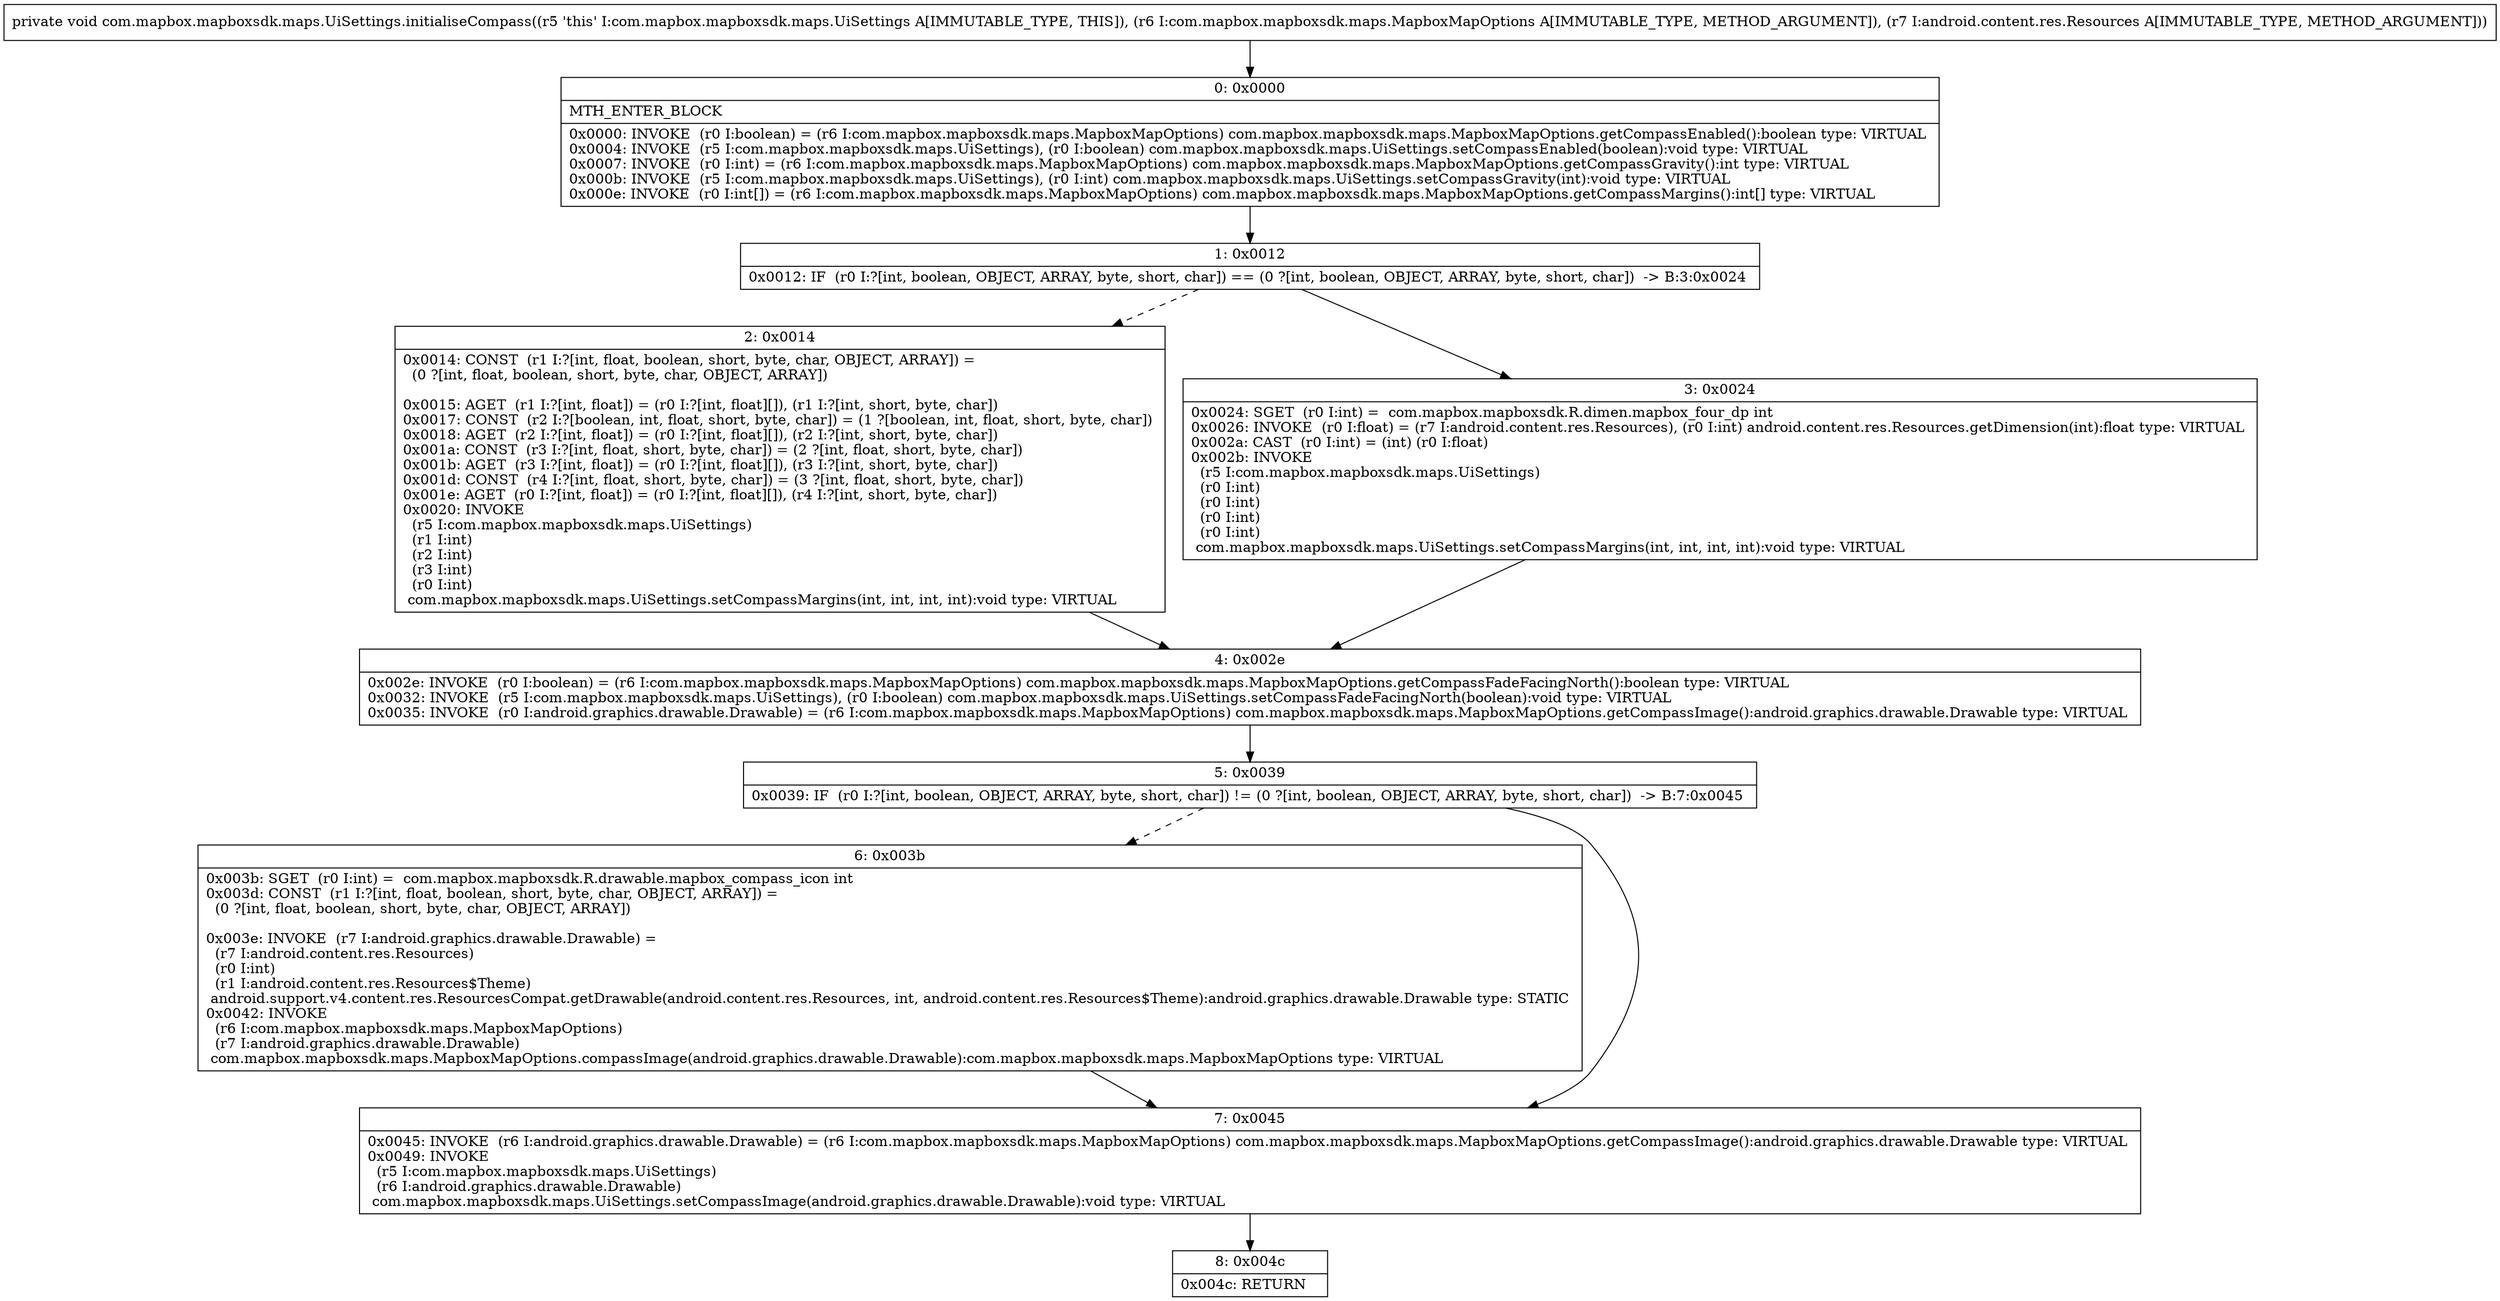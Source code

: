 digraph "CFG forcom.mapbox.mapboxsdk.maps.UiSettings.initialiseCompass(Lcom\/mapbox\/mapboxsdk\/maps\/MapboxMapOptions;Landroid\/content\/res\/Resources;)V" {
Node_0 [shape=record,label="{0\:\ 0x0000|MTH_ENTER_BLOCK\l|0x0000: INVOKE  (r0 I:boolean) = (r6 I:com.mapbox.mapboxsdk.maps.MapboxMapOptions) com.mapbox.mapboxsdk.maps.MapboxMapOptions.getCompassEnabled():boolean type: VIRTUAL \l0x0004: INVOKE  (r5 I:com.mapbox.mapboxsdk.maps.UiSettings), (r0 I:boolean) com.mapbox.mapboxsdk.maps.UiSettings.setCompassEnabled(boolean):void type: VIRTUAL \l0x0007: INVOKE  (r0 I:int) = (r6 I:com.mapbox.mapboxsdk.maps.MapboxMapOptions) com.mapbox.mapboxsdk.maps.MapboxMapOptions.getCompassGravity():int type: VIRTUAL \l0x000b: INVOKE  (r5 I:com.mapbox.mapboxsdk.maps.UiSettings), (r0 I:int) com.mapbox.mapboxsdk.maps.UiSettings.setCompassGravity(int):void type: VIRTUAL \l0x000e: INVOKE  (r0 I:int[]) = (r6 I:com.mapbox.mapboxsdk.maps.MapboxMapOptions) com.mapbox.mapboxsdk.maps.MapboxMapOptions.getCompassMargins():int[] type: VIRTUAL \l}"];
Node_1 [shape=record,label="{1\:\ 0x0012|0x0012: IF  (r0 I:?[int, boolean, OBJECT, ARRAY, byte, short, char]) == (0 ?[int, boolean, OBJECT, ARRAY, byte, short, char])  \-\> B:3:0x0024 \l}"];
Node_2 [shape=record,label="{2\:\ 0x0014|0x0014: CONST  (r1 I:?[int, float, boolean, short, byte, char, OBJECT, ARRAY]) = \l  (0 ?[int, float, boolean, short, byte, char, OBJECT, ARRAY])\l \l0x0015: AGET  (r1 I:?[int, float]) = (r0 I:?[int, float][]), (r1 I:?[int, short, byte, char]) \l0x0017: CONST  (r2 I:?[boolean, int, float, short, byte, char]) = (1 ?[boolean, int, float, short, byte, char]) \l0x0018: AGET  (r2 I:?[int, float]) = (r0 I:?[int, float][]), (r2 I:?[int, short, byte, char]) \l0x001a: CONST  (r3 I:?[int, float, short, byte, char]) = (2 ?[int, float, short, byte, char]) \l0x001b: AGET  (r3 I:?[int, float]) = (r0 I:?[int, float][]), (r3 I:?[int, short, byte, char]) \l0x001d: CONST  (r4 I:?[int, float, short, byte, char]) = (3 ?[int, float, short, byte, char]) \l0x001e: AGET  (r0 I:?[int, float]) = (r0 I:?[int, float][]), (r4 I:?[int, short, byte, char]) \l0x0020: INVOKE  \l  (r5 I:com.mapbox.mapboxsdk.maps.UiSettings)\l  (r1 I:int)\l  (r2 I:int)\l  (r3 I:int)\l  (r0 I:int)\l com.mapbox.mapboxsdk.maps.UiSettings.setCompassMargins(int, int, int, int):void type: VIRTUAL \l}"];
Node_3 [shape=record,label="{3\:\ 0x0024|0x0024: SGET  (r0 I:int) =  com.mapbox.mapboxsdk.R.dimen.mapbox_four_dp int \l0x0026: INVOKE  (r0 I:float) = (r7 I:android.content.res.Resources), (r0 I:int) android.content.res.Resources.getDimension(int):float type: VIRTUAL \l0x002a: CAST  (r0 I:int) = (int) (r0 I:float) \l0x002b: INVOKE  \l  (r5 I:com.mapbox.mapboxsdk.maps.UiSettings)\l  (r0 I:int)\l  (r0 I:int)\l  (r0 I:int)\l  (r0 I:int)\l com.mapbox.mapboxsdk.maps.UiSettings.setCompassMargins(int, int, int, int):void type: VIRTUAL \l}"];
Node_4 [shape=record,label="{4\:\ 0x002e|0x002e: INVOKE  (r0 I:boolean) = (r6 I:com.mapbox.mapboxsdk.maps.MapboxMapOptions) com.mapbox.mapboxsdk.maps.MapboxMapOptions.getCompassFadeFacingNorth():boolean type: VIRTUAL \l0x0032: INVOKE  (r5 I:com.mapbox.mapboxsdk.maps.UiSettings), (r0 I:boolean) com.mapbox.mapboxsdk.maps.UiSettings.setCompassFadeFacingNorth(boolean):void type: VIRTUAL \l0x0035: INVOKE  (r0 I:android.graphics.drawable.Drawable) = (r6 I:com.mapbox.mapboxsdk.maps.MapboxMapOptions) com.mapbox.mapboxsdk.maps.MapboxMapOptions.getCompassImage():android.graphics.drawable.Drawable type: VIRTUAL \l}"];
Node_5 [shape=record,label="{5\:\ 0x0039|0x0039: IF  (r0 I:?[int, boolean, OBJECT, ARRAY, byte, short, char]) != (0 ?[int, boolean, OBJECT, ARRAY, byte, short, char])  \-\> B:7:0x0045 \l}"];
Node_6 [shape=record,label="{6\:\ 0x003b|0x003b: SGET  (r0 I:int) =  com.mapbox.mapboxsdk.R.drawable.mapbox_compass_icon int \l0x003d: CONST  (r1 I:?[int, float, boolean, short, byte, char, OBJECT, ARRAY]) = \l  (0 ?[int, float, boolean, short, byte, char, OBJECT, ARRAY])\l \l0x003e: INVOKE  (r7 I:android.graphics.drawable.Drawable) = \l  (r7 I:android.content.res.Resources)\l  (r0 I:int)\l  (r1 I:android.content.res.Resources$Theme)\l android.support.v4.content.res.ResourcesCompat.getDrawable(android.content.res.Resources, int, android.content.res.Resources$Theme):android.graphics.drawable.Drawable type: STATIC \l0x0042: INVOKE  \l  (r6 I:com.mapbox.mapboxsdk.maps.MapboxMapOptions)\l  (r7 I:android.graphics.drawable.Drawable)\l com.mapbox.mapboxsdk.maps.MapboxMapOptions.compassImage(android.graphics.drawable.Drawable):com.mapbox.mapboxsdk.maps.MapboxMapOptions type: VIRTUAL \l}"];
Node_7 [shape=record,label="{7\:\ 0x0045|0x0045: INVOKE  (r6 I:android.graphics.drawable.Drawable) = (r6 I:com.mapbox.mapboxsdk.maps.MapboxMapOptions) com.mapbox.mapboxsdk.maps.MapboxMapOptions.getCompassImage():android.graphics.drawable.Drawable type: VIRTUAL \l0x0049: INVOKE  \l  (r5 I:com.mapbox.mapboxsdk.maps.UiSettings)\l  (r6 I:android.graphics.drawable.Drawable)\l com.mapbox.mapboxsdk.maps.UiSettings.setCompassImage(android.graphics.drawable.Drawable):void type: VIRTUAL \l}"];
Node_8 [shape=record,label="{8\:\ 0x004c|0x004c: RETURN   \l}"];
MethodNode[shape=record,label="{private void com.mapbox.mapboxsdk.maps.UiSettings.initialiseCompass((r5 'this' I:com.mapbox.mapboxsdk.maps.UiSettings A[IMMUTABLE_TYPE, THIS]), (r6 I:com.mapbox.mapboxsdk.maps.MapboxMapOptions A[IMMUTABLE_TYPE, METHOD_ARGUMENT]), (r7 I:android.content.res.Resources A[IMMUTABLE_TYPE, METHOD_ARGUMENT])) }"];
MethodNode -> Node_0;
Node_0 -> Node_1;
Node_1 -> Node_2[style=dashed];
Node_1 -> Node_3;
Node_2 -> Node_4;
Node_3 -> Node_4;
Node_4 -> Node_5;
Node_5 -> Node_6[style=dashed];
Node_5 -> Node_7;
Node_6 -> Node_7;
Node_7 -> Node_8;
}

